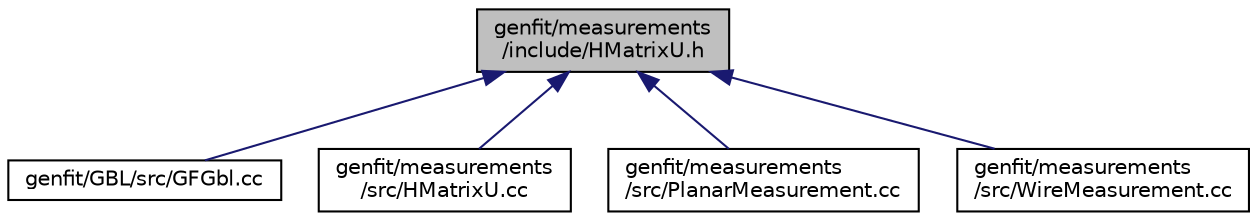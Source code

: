 digraph "genfit/measurements/include/HMatrixU.h"
{
 // LATEX_PDF_SIZE
  edge [fontname="Helvetica",fontsize="10",labelfontname="Helvetica",labelfontsize="10"];
  node [fontname="Helvetica",fontsize="10",shape=record];
  Node1 [label="genfit/measurements\l/include/HMatrixU.h",height=0.2,width=0.4,color="black", fillcolor="grey75", style="filled", fontcolor="black",tooltip=" "];
  Node1 -> Node2 [dir="back",color="midnightblue",fontsize="10",style="solid",fontname="Helvetica"];
  Node2 [label="genfit/GBL/src/GFGbl.cc",height=0.2,width=0.4,color="black", fillcolor="white", style="filled",URL="$GFGbl_8cc.html",tooltip=" "];
  Node1 -> Node3 [dir="back",color="midnightblue",fontsize="10",style="solid",fontname="Helvetica"];
  Node3 [label="genfit/measurements\l/src/HMatrixU.cc",height=0.2,width=0.4,color="black", fillcolor="white", style="filled",URL="$HMatrixU_8cc.html",tooltip=" "];
  Node1 -> Node4 [dir="back",color="midnightblue",fontsize="10",style="solid",fontname="Helvetica"];
  Node4 [label="genfit/measurements\l/src/PlanarMeasurement.cc",height=0.2,width=0.4,color="black", fillcolor="white", style="filled",URL="$PlanarMeasurement_8cc.html",tooltip=" "];
  Node1 -> Node5 [dir="back",color="midnightblue",fontsize="10",style="solid",fontname="Helvetica"];
  Node5 [label="genfit/measurements\l/src/WireMeasurement.cc",height=0.2,width=0.4,color="black", fillcolor="white", style="filled",URL="$WireMeasurement_8cc.html",tooltip=" "];
}
